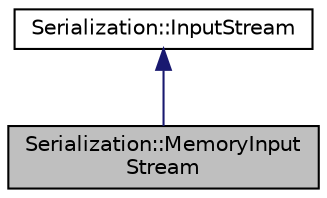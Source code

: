 digraph "Serialization::MemoryInputStream"
{
  edge [fontname="Helvetica",fontsize="10",labelfontname="Helvetica",labelfontsize="10"];
  node [fontname="Helvetica",fontsize="10",shape=record];
  Node2 [label="Serialization::MemoryInput\lStream",height=0.2,width=0.4,color="black", fillcolor="grey75", style="filled", fontcolor="black"];
  Node3 -> Node2 [dir="back",color="midnightblue",fontsize="10",style="solid"];
  Node3 [label="Serialization::InputStream",height=0.2,width=0.4,color="black", fillcolor="white", style="filled",URL="$struct_serialization_1_1_input_stream.html"];
}
